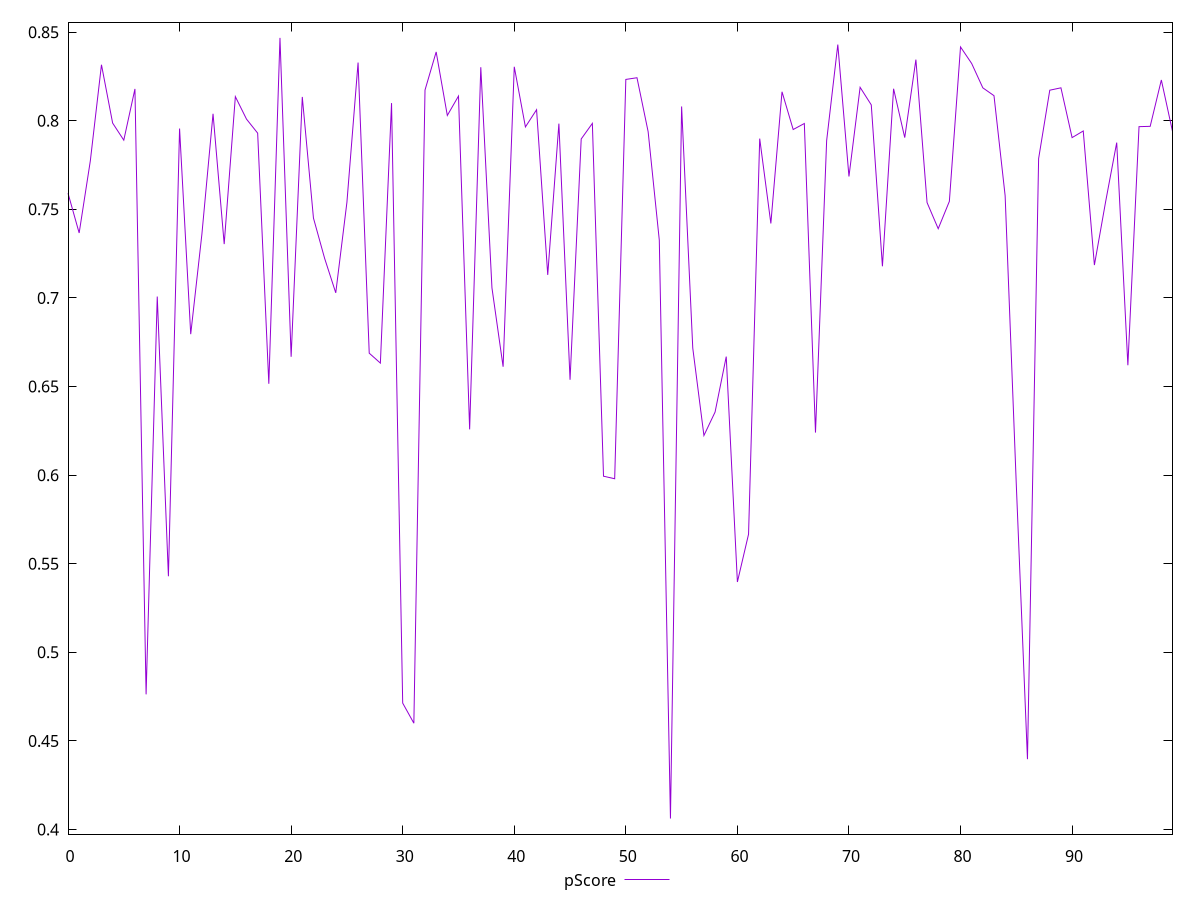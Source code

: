reset

$pScore <<EOF
0 0.7591266797279489
1 0.7366733444939386
2 0.7773459906341711
3 0.8315989785753871
4 0.7987058644855656
5 0.7890487151315095
6 0.8179682255124444
7 0.47630689757999056
8 0.7008073485872903
9 0.5429563601876058
10 0.7956138349215082
11 0.6795698051323231
12 0.7359098456460789
13 0.8039525011392539
14 0.7304143578198511
15 0.8136106853343604
16 0.80092489496071
17 0.7930110276617864
18 0.6515718263827064
19 0.8467557238300821
20 0.6668056775686428
21 0.8134462587151159
22 0.7451096601465027
23 0.7223848493896203
24 0.702891737020578
25 0.7539778300957958
26 0.8328281549385125
27 0.6688429580565828
28 0.663240226478752
29 0.8099647849862656
30 0.4713710180700523
31 0.46002600386930087
32 0.8173380861745116
33 0.8388433735221288
34 0.8029925414127539
35 0.8139255874082005
36 0.6258441698133984
37 0.8302070206415056
38 0.7057037390354861
39 0.6611905440803785
40 0.8304629753370529
41 0.7965216191787359
42 0.8062310664644539
43 0.7130292029235411
44 0.7983733495537164
45 0.6538251844459662
46 0.7897174215309504
47 0.7985089926034518
48 0.5994160623142084
49 0.5979762460615141
50 0.8233236261726556
51 0.8242801002560246
52 0.7938135348637894
53 0.7326007429498571
54 0.40623827894235154
55 0.8080683405842324
56 0.6717063798078857
57 0.6223812869152361
58 0.6356150230134967
59 0.6669067537425843
60 0.5397169454959851
61 0.5666744129496746
62 0.7899277074464357
63 0.7420492622447667
64 0.8163524037577621
65 0.7950549413352035
66 0.7984571183028445
67 0.6240292010658315
68 0.7887777614729219
69 0.8429858763175658
70 0.7685677396811149
71 0.8188706033419223
72 0.8089568104237189
73 0.7178651987974233
74 0.8180602588822968
75 0.7904974452299176
76 0.8344999675812828
77 0.7538441051168359
78 0.7390902034121831
79 0.7545219639733414
80 0.8416562058325722
81 0.8323037005703584
82 0.8185753101299402
83 0.8141532108019088
84 0.7576376269925216
85 0.5945201042870087
86 0.4397330658136233
87 0.7786282038733892
88 0.8172423545945026
89 0.8185884274918589
90 0.7904938353378097
91 0.7942343226139869
92 0.7185690149918966
93 0.7541057811772504
94 0.7876661645683981
95 0.6620230796974463
96 0.7966777913946916
97 0.796851579375589
98 0.8230091556449951
99 0.7940098296909829
EOF

set key outside below
set xrange [0:99]
set yrange [0.3974279300445969:0.8555660727278367]
set trange [0.3974279300445969:0.8555660727278367]
set terminal svg size 640, 500 enhanced background rgb 'white'
set output "report_00013_2021-02-09T12-04-24.940Z/first-contentful-paint/samples/pages/pScore/values.svg"

plot $pScore title "pScore" with line

reset
